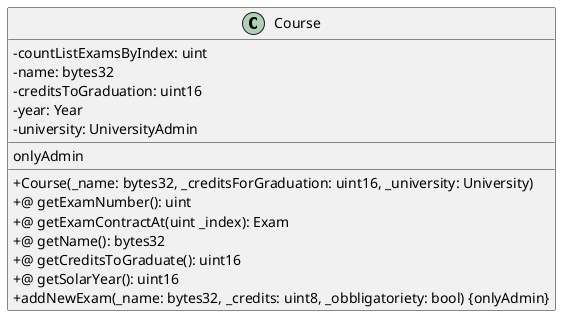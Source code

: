 @startuml
skinparam classAttributeIconSize 0
class Course{
- countListExamsByIndex: uint
- name: bytes32
- creditsToGraduation: uint16
- year: Year
- university: UniversityAdmin
__
onlyAdmin
__
+ Course(_name: bytes32, _creditsForGraduation: uint16, _university: University)
+@ getExamNumber(): uint
+@ getExamContractAt(uint _index): Exam
+@ getName(): bytes32
+@ getCreditsToGraduate(): uint16
+@ getSolarYear(): uint16
+ addNewExam(_name: bytes32, _credits: uint8, _obbligatoriety: bool) {onlyAdmin}
}
@enduml